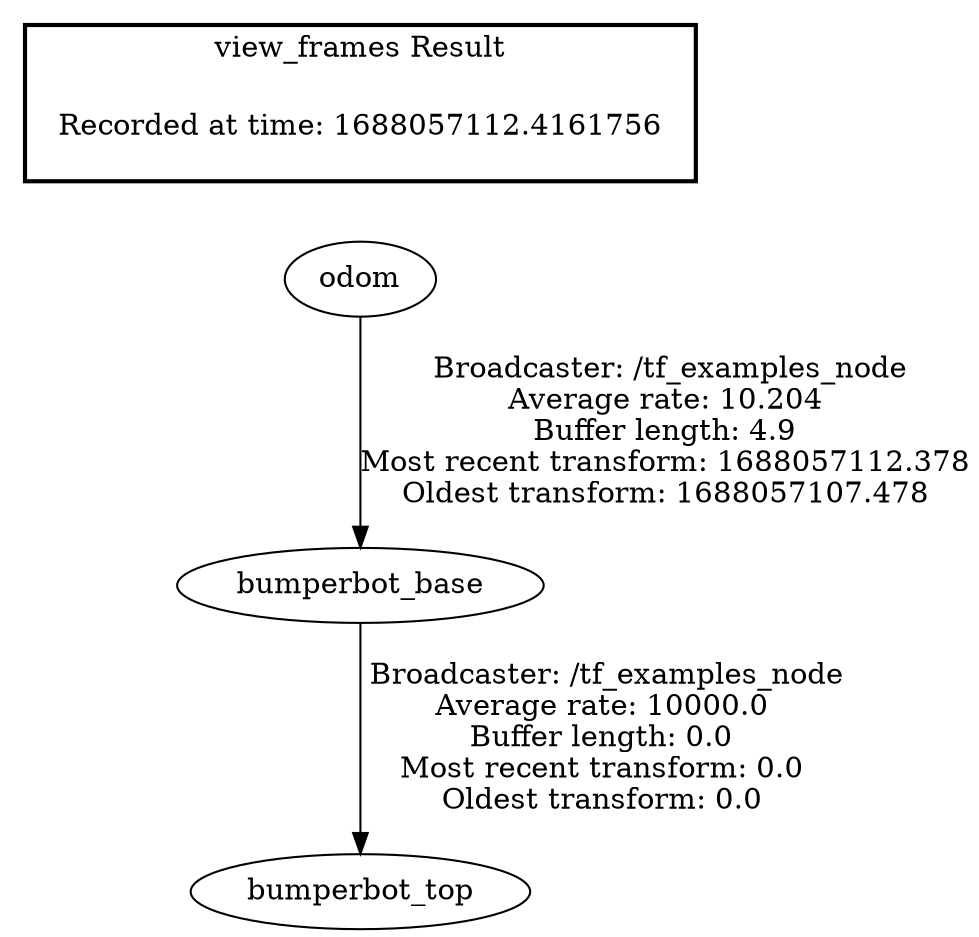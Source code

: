 digraph G {
"bumperbot_base" -> "bumperbot_top"[label=" Broadcaster: /tf_examples_node\nAverage rate: 10000.0\nBuffer length: 0.0\nMost recent transform: 0.0\nOldest transform: 0.0\n"];
"odom" -> "bumperbot_base"[label=" Broadcaster: /tf_examples_node\nAverage rate: 10.204\nBuffer length: 4.9\nMost recent transform: 1688057112.378\nOldest transform: 1688057107.478\n"];
edge [style=invis];
 subgraph cluster_legend { style=bold; color=black; label ="view_frames Result";
"Recorded at time: 1688057112.4161756"[ shape=plaintext ] ;
}->"odom";
}